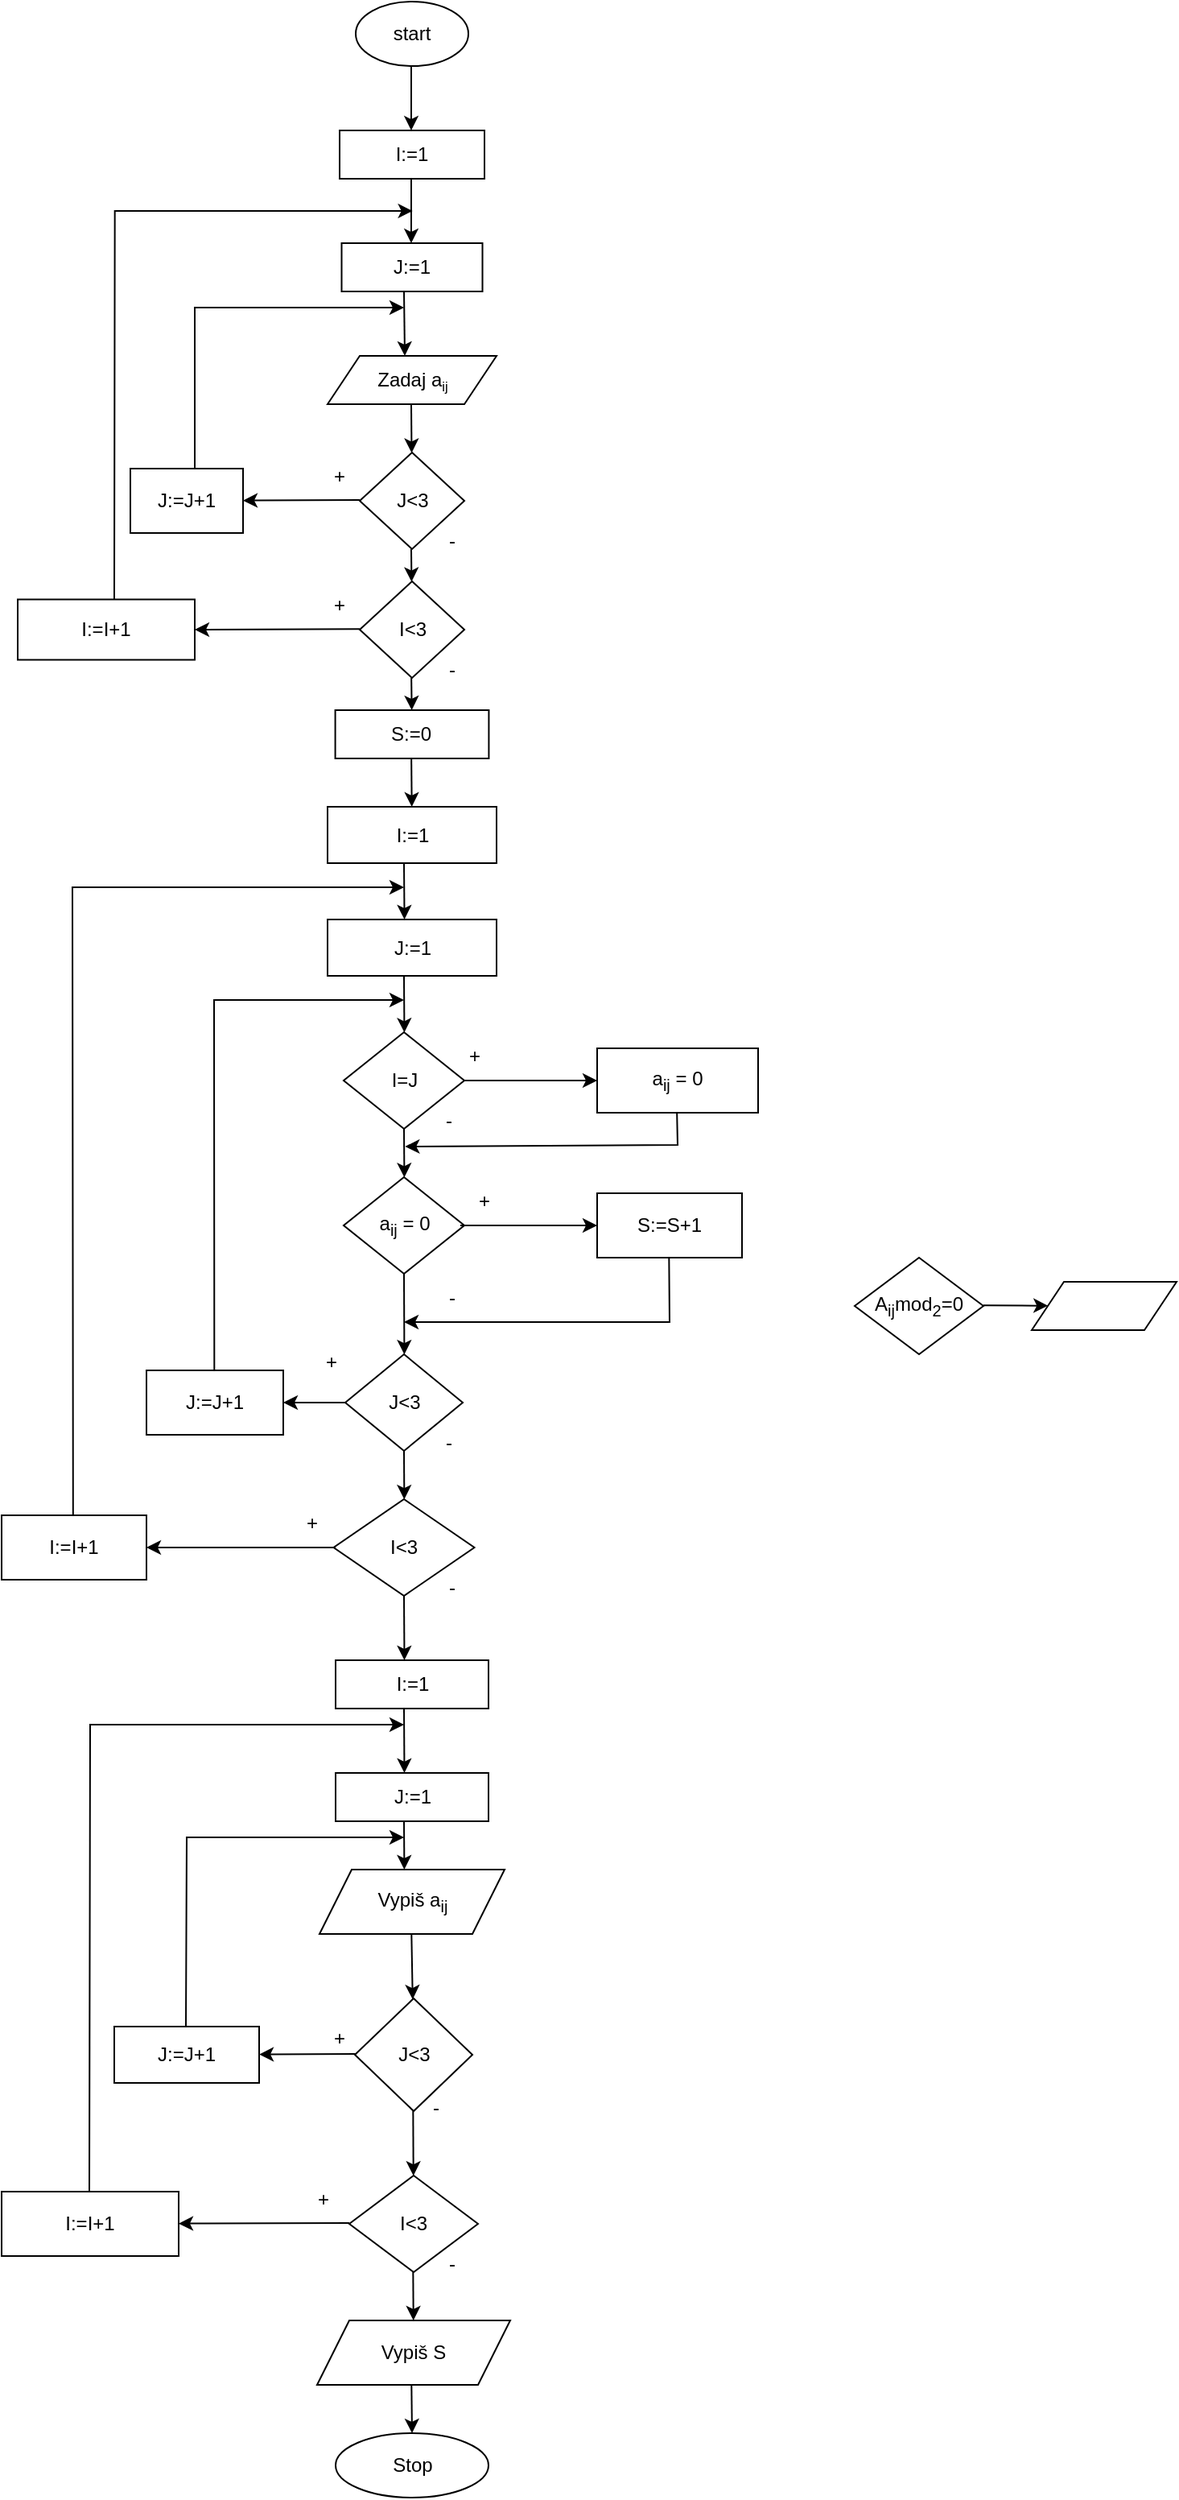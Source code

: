 <mxfile version="22.1.2" type="device" pages="3">
  <diagram name="Сторінка-1" id="NGY80n1NzXH1ALA61tkK">
    <mxGraphModel dx="1036" dy="614" grid="1" gridSize="10" guides="1" tooltips="1" connect="1" arrows="1" fold="1" page="1" pageScale="1" pageWidth="827" pageHeight="1169" math="0" shadow="0">
      <root>
        <mxCell id="0" />
        <mxCell id="1" parent="0" />
        <mxCell id="mVzO54f1UegZ1Pc-6k8d-2" value="start" style="ellipse;whiteSpace=wrap;html=1;" parent="1" vertex="1">
          <mxGeometry x="340" y="30" width="70" height="40" as="geometry" />
        </mxCell>
        <mxCell id="mVzO54f1UegZ1Pc-6k8d-4" value="" style="endArrow=classic;html=1;rounded=0;" parent="1" edge="1">
          <mxGeometry width="50" height="50" relative="1" as="geometry">
            <mxPoint x="374.5" y="70" as="sourcePoint" />
            <mxPoint x="374.5" y="110" as="targetPoint" />
          </mxGeometry>
        </mxCell>
        <mxCell id="mVzO54f1UegZ1Pc-6k8d-5" value="I:=1" style="rounded=0;whiteSpace=wrap;html=1;" parent="1" vertex="1">
          <mxGeometry x="330" y="110" width="90" height="30" as="geometry" />
        </mxCell>
        <mxCell id="mVzO54f1UegZ1Pc-6k8d-6" value="" style="endArrow=classic;html=1;rounded=0;" parent="1" edge="1">
          <mxGeometry width="50" height="50" relative="1" as="geometry">
            <mxPoint x="374.5" y="140" as="sourcePoint" />
            <mxPoint x="374.5" y="180" as="targetPoint" />
          </mxGeometry>
        </mxCell>
        <mxCell id="mVzO54f1UegZ1Pc-6k8d-7" value="J:=1" style="rounded=0;whiteSpace=wrap;html=1;" parent="1" vertex="1">
          <mxGeometry x="331.25" y="180" width="87.5" height="30" as="geometry" />
        </mxCell>
        <mxCell id="mVzO54f1UegZ1Pc-6k8d-8" value="" style="endArrow=classic;html=1;rounded=0;" parent="1" edge="1">
          <mxGeometry width="50" height="50" relative="1" as="geometry">
            <mxPoint x="370" y="210" as="sourcePoint" />
            <mxPoint x="370.5" y="250" as="targetPoint" />
          </mxGeometry>
        </mxCell>
        <mxCell id="mVzO54f1UegZ1Pc-6k8d-9" value="Zadaj a&lt;font size=&quot;1&quot;&gt;&lt;sub&gt;ij&lt;/sub&gt;&lt;/font&gt;" style="shape=parallelogram;perimeter=parallelogramPerimeter;whiteSpace=wrap;html=1;fixedSize=1;" parent="1" vertex="1">
          <mxGeometry x="322.5" y="250" width="105" height="30" as="geometry" />
        </mxCell>
        <mxCell id="mVzO54f1UegZ1Pc-6k8d-10" value="" style="endArrow=classic;html=1;rounded=0;" parent="1" target="mVzO54f1UegZ1Pc-6k8d-11" edge="1">
          <mxGeometry width="50" height="50" relative="1" as="geometry">
            <mxPoint x="374.5" y="280" as="sourcePoint" />
            <mxPoint x="375" y="310" as="targetPoint" />
          </mxGeometry>
        </mxCell>
        <mxCell id="mVzO54f1UegZ1Pc-6k8d-11" value="J&amp;lt;3" style="rhombus;whiteSpace=wrap;html=1;" parent="1" vertex="1">
          <mxGeometry x="342.5" y="310" width="65" height="60" as="geometry" />
        </mxCell>
        <mxCell id="mVzO54f1UegZ1Pc-6k8d-12" value="" style="endArrow=classic;html=1;rounded=0;" parent="1" target="mVzO54f1UegZ1Pc-6k8d-13" edge="1">
          <mxGeometry width="50" height="50" relative="1" as="geometry">
            <mxPoint x="374.5" y="370" as="sourcePoint" />
            <mxPoint x="374.5" y="410" as="targetPoint" />
          </mxGeometry>
        </mxCell>
        <mxCell id="mVzO54f1UegZ1Pc-6k8d-13" value="I&amp;lt;3" style="rhombus;whiteSpace=wrap;html=1;" parent="1" vertex="1">
          <mxGeometry x="342.5" y="390" width="65" height="60" as="geometry" />
        </mxCell>
        <mxCell id="mVzO54f1UegZ1Pc-6k8d-14" value="" style="endArrow=classic;html=1;rounded=0;" parent="1" target="mVzO54f1UegZ1Pc-6k8d-15" edge="1">
          <mxGeometry width="50" height="50" relative="1" as="geometry">
            <mxPoint x="342.5" y="339.5" as="sourcePoint" />
            <mxPoint x="262.5" y="339.5" as="targetPoint" />
          </mxGeometry>
        </mxCell>
        <mxCell id="mVzO54f1UegZ1Pc-6k8d-15" value="J:=J+1" style="rounded=0;whiteSpace=wrap;html=1;" parent="1" vertex="1">
          <mxGeometry x="200" y="320" width="70" height="40" as="geometry" />
        </mxCell>
        <mxCell id="mVzO54f1UegZ1Pc-6k8d-16" value="" style="endArrow=classic;html=1;rounded=0;" parent="1" edge="1">
          <mxGeometry width="50" height="50" relative="1" as="geometry">
            <mxPoint x="240" y="320" as="sourcePoint" />
            <mxPoint x="370" y="220" as="targetPoint" />
            <Array as="points">
              <mxPoint x="240" y="220" />
            </Array>
          </mxGeometry>
        </mxCell>
        <mxCell id="mVzO54f1UegZ1Pc-6k8d-17" value="" style="endArrow=classic;html=1;rounded=0;entryX=1;entryY=0.5;entryDx=0;entryDy=0;" parent="1" target="mVzO54f1UegZ1Pc-6k8d-18" edge="1">
          <mxGeometry width="50" height="50" relative="1" as="geometry">
            <mxPoint x="342.5" y="419.58" as="sourcePoint" />
            <mxPoint x="242.5" y="419.58" as="targetPoint" />
          </mxGeometry>
        </mxCell>
        <mxCell id="mVzO54f1UegZ1Pc-6k8d-18" value="I:=I+1" style="rounded=0;whiteSpace=wrap;html=1;" parent="1" vertex="1">
          <mxGeometry x="130" y="401.25" width="110" height="37.5" as="geometry" />
        </mxCell>
        <mxCell id="mVzO54f1UegZ1Pc-6k8d-20" value="" style="endArrow=classic;html=1;rounded=0;" parent="1" edge="1">
          <mxGeometry width="50" height="50" relative="1" as="geometry">
            <mxPoint x="190" y="401.25" as="sourcePoint" />
            <mxPoint x="375.34" y="160" as="targetPoint" />
            <Array as="points">
              <mxPoint x="190.34" y="160" />
            </Array>
          </mxGeometry>
        </mxCell>
        <mxCell id="mVzO54f1UegZ1Pc-6k8d-21" value="" style="endArrow=classic;html=1;rounded=0;" parent="1" target="mVzO54f1UegZ1Pc-6k8d-22" edge="1">
          <mxGeometry width="50" height="50" relative="1" as="geometry">
            <mxPoint x="374.58" y="450" as="sourcePoint" />
            <mxPoint x="374.58" y="490" as="targetPoint" />
          </mxGeometry>
        </mxCell>
        <mxCell id="mVzO54f1UegZ1Pc-6k8d-22" value="S:=0" style="rounded=0;whiteSpace=wrap;html=1;" parent="1" vertex="1">
          <mxGeometry x="327.29" y="470" width="95.42" height="30" as="geometry" />
        </mxCell>
        <mxCell id="mVzO54f1UegZ1Pc-6k8d-23" value="" style="endArrow=classic;html=1;rounded=0;" parent="1" target="mVzO54f1UegZ1Pc-6k8d-24" edge="1">
          <mxGeometry width="50" height="50" relative="1" as="geometry">
            <mxPoint x="374.58" y="500" as="sourcePoint" />
            <mxPoint x="374.58" y="540" as="targetPoint" />
          </mxGeometry>
        </mxCell>
        <mxCell id="mVzO54f1UegZ1Pc-6k8d-24" value="I:=1" style="rounded=0;whiteSpace=wrap;html=1;" parent="1" vertex="1">
          <mxGeometry x="322.5" y="530" width="105" height="35" as="geometry" />
        </mxCell>
        <mxCell id="mVzO54f1UegZ1Pc-6k8d-27" value="" style="endArrow=classic;html=1;rounded=0;" parent="1" edge="1">
          <mxGeometry width="50" height="50" relative="1" as="geometry">
            <mxPoint x="370" y="565" as="sourcePoint" />
            <mxPoint x="370.28" y="600" as="targetPoint" />
          </mxGeometry>
        </mxCell>
        <mxCell id="mVzO54f1UegZ1Pc-6k8d-28" value="J:=1" style="rounded=0;whiteSpace=wrap;html=1;" parent="1" vertex="1">
          <mxGeometry x="322.5" y="600" width="105" height="35" as="geometry" />
        </mxCell>
        <mxCell id="mVzO54f1UegZ1Pc-6k8d-29" value="+" style="text;html=1;strokeColor=none;fillColor=none;align=center;verticalAlign=middle;whiteSpace=wrap;rounded=0;" parent="1" vertex="1">
          <mxGeometry x="300" y="310" width="60" height="30" as="geometry" />
        </mxCell>
        <mxCell id="mVzO54f1UegZ1Pc-6k8d-30" value="+" style="text;html=1;strokeColor=none;fillColor=none;align=center;verticalAlign=middle;whiteSpace=wrap;rounded=0;" parent="1" vertex="1">
          <mxGeometry x="300" y="390" width="60" height="30" as="geometry" />
        </mxCell>
        <mxCell id="mVzO54f1UegZ1Pc-6k8d-31" value="-" style="text;html=1;strokeColor=none;fillColor=none;align=center;verticalAlign=middle;whiteSpace=wrap;rounded=0;" parent="1" vertex="1">
          <mxGeometry x="370" y="350" width="60" height="30" as="geometry" />
        </mxCell>
        <mxCell id="mVzO54f1UegZ1Pc-6k8d-32" value="-" style="text;html=1;strokeColor=none;fillColor=none;align=center;verticalAlign=middle;whiteSpace=wrap;rounded=0;" parent="1" vertex="1">
          <mxGeometry x="370" y="430" width="60" height="30" as="geometry" />
        </mxCell>
        <mxCell id="mVzO54f1UegZ1Pc-6k8d-33" value="" style="endArrow=classic;html=1;rounded=0;" parent="1" edge="1">
          <mxGeometry width="50" height="50" relative="1" as="geometry">
            <mxPoint x="370" y="635" as="sourcePoint" />
            <mxPoint x="370.227" y="670.154" as="targetPoint" />
          </mxGeometry>
        </mxCell>
        <mxCell id="mVzO54f1UegZ1Pc-6k8d-34" value="I=J" style="rhombus;whiteSpace=wrap;html=1;" parent="1" vertex="1">
          <mxGeometry x="332.5" y="670" width="75" height="60" as="geometry" />
        </mxCell>
        <mxCell id="mVzO54f1UegZ1Pc-6k8d-35" value="" style="endArrow=classic;html=1;rounded=0;entryX=0;entryY=0.5;entryDx=0;entryDy=0;exitX=0.386;exitY=1;exitDx=0;exitDy=0;exitPerimeter=0;" parent="1" source="mVzO54f1UegZ1Pc-6k8d-73" target="mVzO54f1UegZ1Pc-6k8d-36" edge="1">
          <mxGeometry width="50" height="50" relative="1" as="geometry">
            <mxPoint x="412.5" y="699.58" as="sourcePoint" />
            <mxPoint x="482.5" y="699.58" as="targetPoint" />
          </mxGeometry>
        </mxCell>
        <mxCell id="mVzO54f1UegZ1Pc-6k8d-36" value="a&lt;sub&gt;ij&lt;/sub&gt; = 0" style="rounded=0;whiteSpace=wrap;html=1;" parent="1" vertex="1">
          <mxGeometry x="490" y="680" width="100" height="40" as="geometry" />
        </mxCell>
        <mxCell id="mVzO54f1UegZ1Pc-6k8d-37" value="" style="endArrow=classic;html=1;rounded=0;" parent="1" edge="1">
          <mxGeometry width="50" height="50" relative="1" as="geometry">
            <mxPoint x="370" y="730" as="sourcePoint" />
            <mxPoint x="370.211" y="760.167" as="targetPoint" />
          </mxGeometry>
        </mxCell>
        <mxCell id="mVzO54f1UegZ1Pc-6k8d-38" value="a&lt;sub&gt;ij&lt;/sub&gt; = 0" style="rhombus;whiteSpace=wrap;html=1;" parent="1" vertex="1">
          <mxGeometry x="332.5" y="760" width="75" height="60" as="geometry" />
        </mxCell>
        <mxCell id="mVzO54f1UegZ1Pc-6k8d-39" value="" style="endArrow=classic;html=1;rounded=0;exitX=0.25;exitY=1;exitDx=0;exitDy=0;" parent="1" source="mVzO54f1UegZ1Pc-6k8d-74" edge="1">
          <mxGeometry width="50" height="50" relative="1" as="geometry">
            <mxPoint x="412.5" y="789.58" as="sourcePoint" />
            <mxPoint x="490" y="790" as="targetPoint" />
          </mxGeometry>
        </mxCell>
        <mxCell id="mVzO54f1UegZ1Pc-6k8d-40" value="S:=S+1" style="rounded=0;whiteSpace=wrap;html=1;" parent="1" vertex="1">
          <mxGeometry x="490" y="770" width="90" height="40" as="geometry" />
        </mxCell>
        <mxCell id="mVzO54f1UegZ1Pc-6k8d-41" value="" style="endArrow=classic;html=1;rounded=0;entryX=0.053;entryY=1.033;entryDx=0;entryDy=0;entryPerimeter=0;" parent="1" target="mVzO54f1UegZ1Pc-6k8d-75" edge="1">
          <mxGeometry width="50" height="50" relative="1" as="geometry">
            <mxPoint x="539.58" y="720" as="sourcePoint" />
            <mxPoint x="380" y="740" as="targetPoint" />
            <Array as="points">
              <mxPoint x="540" y="740" />
            </Array>
          </mxGeometry>
        </mxCell>
        <mxCell id="mVzO54f1UegZ1Pc-6k8d-42" value="" style="endArrow=classic;html=1;rounded=0;" parent="1" edge="1">
          <mxGeometry width="50" height="50" relative="1" as="geometry">
            <mxPoint x="370" y="820" as="sourcePoint" />
            <mxPoint x="370.213" y="870.1" as="targetPoint" />
          </mxGeometry>
        </mxCell>
        <mxCell id="mVzO54f1UegZ1Pc-6k8d-43" value="J&amp;lt;3" style="rhombus;whiteSpace=wrap;html=1;" parent="1" vertex="1">
          <mxGeometry x="333.5" y="870" width="73" height="60" as="geometry" />
        </mxCell>
        <mxCell id="mVzO54f1UegZ1Pc-6k8d-44" value="" style="endArrow=classic;html=1;rounded=0;entryX=0;entryY=1;entryDx=0;entryDy=0;" parent="1" target="mVzO54f1UegZ1Pc-6k8d-76" edge="1">
          <mxGeometry width="50" height="50" relative="1" as="geometry">
            <mxPoint x="534.66" y="810" as="sourcePoint" />
            <mxPoint x="380" y="850" as="targetPoint" />
            <Array as="points">
              <mxPoint x="535" y="850" />
            </Array>
          </mxGeometry>
        </mxCell>
        <mxCell id="mVzO54f1UegZ1Pc-6k8d-45" value="" style="endArrow=classic;html=1;rounded=0;" parent="1" edge="1">
          <mxGeometry width="50" height="50" relative="1" as="geometry">
            <mxPoint x="370.0" y="930" as="sourcePoint" />
            <mxPoint x="370.171" y="960.12" as="targetPoint" />
          </mxGeometry>
        </mxCell>
        <mxCell id="mVzO54f1UegZ1Pc-6k8d-46" value="I&amp;lt;3" style="rhombus;whiteSpace=wrap;html=1;" parent="1" vertex="1">
          <mxGeometry x="326.25" y="960" width="87.5" height="60" as="geometry" />
        </mxCell>
        <mxCell id="mVzO54f1UegZ1Pc-6k8d-47" value="" style="endArrow=classic;html=1;rounded=0;" parent="1" edge="1">
          <mxGeometry width="50" height="50" relative="1" as="geometry">
            <mxPoint x="370.0" y="1020" as="sourcePoint" />
            <mxPoint x="370.247" y="1060" as="targetPoint" />
          </mxGeometry>
        </mxCell>
        <mxCell id="mVzO54f1UegZ1Pc-6k8d-48" value="I:=1" style="rounded=0;whiteSpace=wrap;html=1;" parent="1" vertex="1">
          <mxGeometry x="327.5" y="1060" width="95" height="30" as="geometry" />
        </mxCell>
        <mxCell id="mVzO54f1UegZ1Pc-6k8d-49" value="" style="endArrow=classic;html=1;rounded=0;" parent="1" edge="1">
          <mxGeometry width="50" height="50" relative="1" as="geometry">
            <mxPoint x="370.0" y="1090" as="sourcePoint" />
            <mxPoint x="370.247" y="1130" as="targetPoint" />
          </mxGeometry>
        </mxCell>
        <mxCell id="mVzO54f1UegZ1Pc-6k8d-50" value="J:=1" style="rounded=0;whiteSpace=wrap;html=1;" parent="1" vertex="1">
          <mxGeometry x="327.5" y="1130" width="95" height="30" as="geometry" />
        </mxCell>
        <mxCell id="mVzO54f1UegZ1Pc-6k8d-51" value="" style="endArrow=classic;html=1;rounded=0;" parent="1" edge="1">
          <mxGeometry width="50" height="50" relative="1" as="geometry">
            <mxPoint x="370.0" y="1160" as="sourcePoint" />
            <mxPoint x="370.204" y="1190" as="targetPoint" />
          </mxGeometry>
        </mxCell>
        <mxCell id="mVzO54f1UegZ1Pc-6k8d-52" value="Vypiš&lt;em&gt; &lt;/em&gt;a&lt;sub&gt;ij&lt;/sub&gt;" style="shape=parallelogram;perimeter=parallelogramPerimeter;whiteSpace=wrap;html=1;fixedSize=1;" parent="1" vertex="1">
          <mxGeometry x="317.5" y="1190" width="115" height="40" as="geometry" />
        </mxCell>
        <mxCell id="mVzO54f1UegZ1Pc-6k8d-53" value="" style="endArrow=classic;html=1;rounded=0;" parent="1" target="mVzO54f1UegZ1Pc-6k8d-54" edge="1">
          <mxGeometry width="50" height="50" relative="1" as="geometry">
            <mxPoint x="374.66" y="1230" as="sourcePoint" />
            <mxPoint x="374.66" y="1280" as="targetPoint" />
          </mxGeometry>
        </mxCell>
        <mxCell id="mVzO54f1UegZ1Pc-6k8d-54" value="J&amp;lt;3" style="rhombus;whiteSpace=wrap;html=1;" parent="1" vertex="1">
          <mxGeometry x="339.5" y="1270" width="73" height="70" as="geometry" />
        </mxCell>
        <mxCell id="mVzO54f1UegZ1Pc-6k8d-55" value="" style="endArrow=classic;html=1;rounded=0;" parent="1" target="mVzO54f1UegZ1Pc-6k8d-56" edge="1">
          <mxGeometry width="50" height="50" relative="1" as="geometry">
            <mxPoint x="375.66" y="1340" as="sourcePoint" />
            <mxPoint x="375.66" y="1390" as="targetPoint" />
          </mxGeometry>
        </mxCell>
        <mxCell id="mVzO54f1UegZ1Pc-6k8d-56" value="I&amp;lt;3" style="rhombus;whiteSpace=wrap;html=1;" parent="1" vertex="1">
          <mxGeometry x="336" y="1380" width="80" height="60" as="geometry" />
        </mxCell>
        <mxCell id="mVzO54f1UegZ1Pc-6k8d-57" value="" style="endArrow=classic;html=1;rounded=0;" parent="1" target="mVzO54f1UegZ1Pc-6k8d-58" edge="1">
          <mxGeometry width="50" height="50" relative="1" as="geometry">
            <mxPoint x="375.66" y="1440" as="sourcePoint" />
            <mxPoint x="375.66" y="1490" as="targetPoint" />
          </mxGeometry>
        </mxCell>
        <mxCell id="mVzO54f1UegZ1Pc-6k8d-58" value="Vypiš&lt;em&gt; &lt;/em&gt;S" style="shape=parallelogram;perimeter=parallelogramPerimeter;whiteSpace=wrap;html=1;fixedSize=1;" parent="1" vertex="1">
          <mxGeometry x="316" y="1470" width="120" height="40" as="geometry" />
        </mxCell>
        <mxCell id="mVzO54f1UegZ1Pc-6k8d-59" value="" style="endArrow=classic;html=1;rounded=0;" parent="1" target="mVzO54f1UegZ1Pc-6k8d-60" edge="1">
          <mxGeometry width="50" height="50" relative="1" as="geometry">
            <mxPoint x="374.66" y="1510" as="sourcePoint" />
            <mxPoint x="374.66" y="1560" as="targetPoint" />
          </mxGeometry>
        </mxCell>
        <mxCell id="mVzO54f1UegZ1Pc-6k8d-60" value="Stop" style="ellipse;whiteSpace=wrap;html=1;" parent="1" vertex="1">
          <mxGeometry x="327.5" y="1540" width="95" height="40" as="geometry" />
        </mxCell>
        <mxCell id="mVzO54f1UegZ1Pc-6k8d-61" value="" style="endArrow=classic;html=1;rounded=0;exitX=0;exitY=0.5;exitDx=0;exitDy=0;" parent="1" source="mVzO54f1UegZ1Pc-6k8d-43" target="mVzO54f1UegZ1Pc-6k8d-62" edge="1">
          <mxGeometry width="50" height="50" relative="1" as="geometry">
            <mxPoint x="337" y="899.66" as="sourcePoint" />
            <mxPoint x="277" y="899.66" as="targetPoint" />
          </mxGeometry>
        </mxCell>
        <mxCell id="mVzO54f1UegZ1Pc-6k8d-62" value="J:=J+1" style="rounded=0;whiteSpace=wrap;html=1;" parent="1" vertex="1">
          <mxGeometry x="210" y="880" width="85" height="40" as="geometry" />
        </mxCell>
        <mxCell id="mVzO54f1UegZ1Pc-6k8d-63" value="" style="endArrow=classic;html=1;rounded=0;" parent="1" edge="1">
          <mxGeometry width="50" height="50" relative="1" as="geometry">
            <mxPoint x="252.16" y="880" as="sourcePoint" />
            <mxPoint x="370" y="650" as="targetPoint" />
            <Array as="points">
              <mxPoint x="252" y="650" />
            </Array>
          </mxGeometry>
        </mxCell>
        <mxCell id="mVzO54f1UegZ1Pc-6k8d-64" value="" style="endArrow=classic;html=1;rounded=0;exitX=0.75;exitY=1;exitDx=0;exitDy=0;" parent="1" source="mVzO54f1UegZ1Pc-6k8d-78" target="mVzO54f1UegZ1Pc-6k8d-65" edge="1">
          <mxGeometry width="50" height="50" relative="1" as="geometry">
            <mxPoint x="332.5" y="989.66" as="sourcePoint" />
            <mxPoint x="200" y="990" as="targetPoint" />
          </mxGeometry>
        </mxCell>
        <mxCell id="mVzO54f1UegZ1Pc-6k8d-65" value="I:=I+1" style="rounded=0;whiteSpace=wrap;html=1;" parent="1" vertex="1">
          <mxGeometry x="120" y="970" width="90" height="40" as="geometry" />
        </mxCell>
        <mxCell id="mVzO54f1UegZ1Pc-6k8d-66" value="" style="endArrow=classic;html=1;rounded=0;" parent="1" edge="1">
          <mxGeometry width="50" height="50" relative="1" as="geometry">
            <mxPoint x="164.41" y="970" as="sourcePoint" />
            <mxPoint x="370" y="580" as="targetPoint" />
            <Array as="points">
              <mxPoint x="164" y="580" />
            </Array>
          </mxGeometry>
        </mxCell>
        <mxCell id="mVzO54f1UegZ1Pc-6k8d-67" value="" style="endArrow=classic;html=1;rounded=0;" parent="1" target="mVzO54f1UegZ1Pc-6k8d-68" edge="1">
          <mxGeometry width="50" height="50" relative="1" as="geometry">
            <mxPoint x="340" y="1304.5" as="sourcePoint" />
            <mxPoint x="270" y="1304.5" as="targetPoint" />
          </mxGeometry>
        </mxCell>
        <mxCell id="mVzO54f1UegZ1Pc-6k8d-68" value="J:=J+1" style="rounded=0;whiteSpace=wrap;html=1;" parent="1" vertex="1">
          <mxGeometry x="190" y="1287.5" width="90" height="35" as="geometry" />
        </mxCell>
        <mxCell id="mVzO54f1UegZ1Pc-6k8d-69" value="" style="endArrow=classic;html=1;rounded=0;" parent="1" edge="1">
          <mxGeometry width="50" height="50" relative="1" as="geometry">
            <mxPoint x="234.5" y="1287.5" as="sourcePoint" />
            <mxPoint x="370" y="1170" as="targetPoint" />
            <Array as="points">
              <mxPoint x="235" y="1170" />
            </Array>
          </mxGeometry>
        </mxCell>
        <mxCell id="mVzO54f1UegZ1Pc-6k8d-70" value="" style="endArrow=classic;html=1;rounded=0;" parent="1" target="mVzO54f1UegZ1Pc-6k8d-71" edge="1">
          <mxGeometry width="50" height="50" relative="1" as="geometry">
            <mxPoint x="336" y="1409.5" as="sourcePoint" />
            <mxPoint x="246" y="1409.5" as="targetPoint" />
          </mxGeometry>
        </mxCell>
        <mxCell id="mVzO54f1UegZ1Pc-6k8d-71" value="I:=I+1" style="rounded=0;whiteSpace=wrap;html=1;" parent="1" vertex="1">
          <mxGeometry x="120" y="1390" width="110" height="40" as="geometry" />
        </mxCell>
        <mxCell id="mVzO54f1UegZ1Pc-6k8d-72" value="" style="endArrow=classic;html=1;rounded=0;" parent="1" edge="1">
          <mxGeometry width="50" height="50" relative="1" as="geometry">
            <mxPoint x="174.5" y="1390" as="sourcePoint" />
            <mxPoint x="370" y="1100" as="targetPoint" />
            <Array as="points">
              <mxPoint x="175" y="1100" />
            </Array>
          </mxGeometry>
        </mxCell>
        <mxCell id="mVzO54f1UegZ1Pc-6k8d-73" value="+" style="text;html=1;strokeColor=none;fillColor=none;align=center;verticalAlign=middle;whiteSpace=wrap;rounded=0;" parent="1" vertex="1">
          <mxGeometry x="384" y="670" width="60" height="30" as="geometry" />
        </mxCell>
        <mxCell id="mVzO54f1UegZ1Pc-6k8d-74" value="+" style="text;html=1;strokeColor=none;fillColor=none;align=center;verticalAlign=middle;whiteSpace=wrap;rounded=0;" parent="1" vertex="1">
          <mxGeometry x="390" y="760" width="60" height="30" as="geometry" />
        </mxCell>
        <mxCell id="mVzO54f1UegZ1Pc-6k8d-75" value="-" style="text;html=1;strokeColor=none;fillColor=none;align=center;verticalAlign=middle;whiteSpace=wrap;rounded=0;" parent="1" vertex="1">
          <mxGeometry x="367.5" y="710" width="60" height="30" as="geometry" />
        </mxCell>
        <mxCell id="mVzO54f1UegZ1Pc-6k8d-76" value="-" style="text;html=1;strokeColor=none;fillColor=none;align=center;verticalAlign=middle;whiteSpace=wrap;rounded=0;" parent="1" vertex="1">
          <mxGeometry x="370" y="820" width="60" height="30" as="geometry" />
        </mxCell>
        <mxCell id="mVzO54f1UegZ1Pc-6k8d-77" value="+" style="text;html=1;strokeColor=none;fillColor=none;align=center;verticalAlign=middle;whiteSpace=wrap;rounded=0;" parent="1" vertex="1">
          <mxGeometry x="295" y="860" width="60" height="30" as="geometry" />
        </mxCell>
        <mxCell id="mVzO54f1UegZ1Pc-6k8d-78" value="+" style="text;html=1;strokeColor=none;fillColor=none;align=center;verticalAlign=middle;whiteSpace=wrap;rounded=0;" parent="1" vertex="1">
          <mxGeometry x="282.5" y="960" width="60" height="30" as="geometry" />
        </mxCell>
        <mxCell id="mVzO54f1UegZ1Pc-6k8d-79" value="-" style="text;html=1;strokeColor=none;fillColor=none;align=center;verticalAlign=middle;whiteSpace=wrap;rounded=0;" parent="1" vertex="1">
          <mxGeometry x="367.5" y="910" width="60" height="30" as="geometry" />
        </mxCell>
        <mxCell id="mVzO54f1UegZ1Pc-6k8d-80" value="-" style="text;html=1;strokeColor=none;fillColor=none;align=center;verticalAlign=middle;whiteSpace=wrap;rounded=0;" parent="1" vertex="1">
          <mxGeometry x="370" y="1000" width="60" height="30" as="geometry" />
        </mxCell>
        <mxCell id="mVzO54f1UegZ1Pc-6k8d-81" value="+" style="text;html=1;strokeColor=none;fillColor=none;align=center;verticalAlign=middle;whiteSpace=wrap;rounded=0;" parent="1" vertex="1">
          <mxGeometry x="300" y="1280" width="60" height="30" as="geometry" />
        </mxCell>
        <mxCell id="mVzO54f1UegZ1Pc-6k8d-82" value="+" style="text;html=1;strokeColor=none;fillColor=none;align=center;verticalAlign=middle;whiteSpace=wrap;rounded=0;" parent="1" vertex="1">
          <mxGeometry x="290" y="1380" width="60" height="30" as="geometry" />
        </mxCell>
        <mxCell id="mVzO54f1UegZ1Pc-6k8d-83" value="-" style="text;html=1;strokeColor=none;fillColor=none;align=center;verticalAlign=middle;whiteSpace=wrap;rounded=0;" parent="1" vertex="1">
          <mxGeometry x="360" y="1322.5" width="60" height="30" as="geometry" />
        </mxCell>
        <mxCell id="mVzO54f1UegZ1Pc-6k8d-84" value="-" style="text;html=1;strokeColor=none;fillColor=none;align=center;verticalAlign=middle;whiteSpace=wrap;rounded=0;" parent="1" vertex="1">
          <mxGeometry x="370" y="1420" width="60" height="30" as="geometry" />
        </mxCell>
        <mxCell id="mVzO54f1UegZ1Pc-6k8d-86" value="A&lt;sub&gt;ij&lt;/sub&gt;mod&lt;sub&gt;2&lt;/sub&gt;=0" style="rhombus;whiteSpace=wrap;html=1;" parent="1" vertex="1">
          <mxGeometry x="650" y="810" width="80" height="60" as="geometry" />
        </mxCell>
        <mxCell id="mVzO54f1UegZ1Pc-6k8d-87" value="" style="endArrow=classic;html=1;rounded=0;" parent="1" target="mVzO54f1UegZ1Pc-6k8d-88" edge="1">
          <mxGeometry width="50" height="50" relative="1" as="geometry">
            <mxPoint x="730" y="839.66" as="sourcePoint" />
            <mxPoint x="810" y="839.66" as="targetPoint" />
          </mxGeometry>
        </mxCell>
        <mxCell id="mVzO54f1UegZ1Pc-6k8d-88" value="" style="shape=parallelogram;perimeter=parallelogramPerimeter;whiteSpace=wrap;html=1;fixedSize=1;" parent="1" vertex="1">
          <mxGeometry x="760" y="825" width="90" height="30" as="geometry" />
        </mxCell>
      </root>
    </mxGraphModel>
  </diagram>
  <diagram id="0jr5PXc5bYmKGMp9feZj" name="Сторінка-2">
    <mxGraphModel dx="1400" dy="1865" grid="1" gridSize="10" guides="1" tooltips="1" connect="1" arrows="1" fold="1" page="1" pageScale="1" pageWidth="827" pageHeight="1169" math="0" shadow="0">
      <root>
        <mxCell id="0" />
        <mxCell id="1" parent="0" />
        <mxCell id="kiVEKP2i51o4kTJgT-uE-2" value="Start" style="ellipse;whiteSpace=wrap;html=1;" vertex="1" parent="1">
          <mxGeometry x="370" y="-1150" width="110" height="50" as="geometry" />
        </mxCell>
        <mxCell id="kiVEKP2i51o4kTJgT-uE-3" value="" style="endArrow=classic;html=1;rounded=0;" edge="1" parent="1" target="kiVEKP2i51o4kTJgT-uE-4">
          <mxGeometry width="50" height="50" relative="1" as="geometry">
            <mxPoint x="424.5" y="-1100" as="sourcePoint" />
            <mxPoint x="424.5" y="-1050" as="targetPoint" />
          </mxGeometry>
        </mxCell>
        <mxCell id="kiVEKP2i51o4kTJgT-uE-4" value="I=1" style="rounded=0;whiteSpace=wrap;html=1;" vertex="1" parent="1">
          <mxGeometry x="367.5" y="-1060" width="115" height="40" as="geometry" />
        </mxCell>
        <mxCell id="kiVEKP2i51o4kTJgT-uE-5" value="" style="endArrow=classic;html=1;rounded=0;" edge="1" parent="1">
          <mxGeometry width="50" height="50" relative="1" as="geometry">
            <mxPoint x="420" y="-1020" as="sourcePoint" />
            <mxPoint x="420.179" y="-970" as="targetPoint" />
          </mxGeometry>
        </mxCell>
        <mxCell id="kiVEKP2i51o4kTJgT-uE-6" value="J=1" style="rounded=0;whiteSpace=wrap;html=1;" vertex="1" parent="1">
          <mxGeometry x="367" y="-970" width="115.5" height="40" as="geometry" />
        </mxCell>
        <mxCell id="kiVEKP2i51o4kTJgT-uE-7" value="" style="endArrow=classic;html=1;rounded=0;" edge="1" parent="1">
          <mxGeometry width="50" height="50" relative="1" as="geometry">
            <mxPoint x="420" y="-930" as="sourcePoint" />
            <mxPoint x="420.45" y="-900" as="targetPoint" />
          </mxGeometry>
        </mxCell>
        <mxCell id="kiVEKP2i51o4kTJgT-uE-8" value="Zadaj a&lt;sub&gt;ij&lt;/sub&gt;" style="shape=parallelogram;perimeter=parallelogramPerimeter;whiteSpace=wrap;html=1;fixedSize=1;" vertex="1" parent="1">
          <mxGeometry x="367.5" y="-900" width="115.5" height="40" as="geometry" />
        </mxCell>
        <mxCell id="kiVEKP2i51o4kTJgT-uE-9" value="" style="endArrow=classic;html=1;rounded=0;" edge="1" parent="1" target="kiVEKP2i51o4kTJgT-uE-10">
          <mxGeometry width="50" height="50" relative="1" as="geometry">
            <mxPoint x="424.25" y="-860" as="sourcePoint" />
            <mxPoint x="424.25" y="-800" as="targetPoint" />
          </mxGeometry>
        </mxCell>
        <mxCell id="kiVEKP2i51o4kTJgT-uE-10" value="J&amp;lt;3" style="rhombus;whiteSpace=wrap;html=1;" vertex="1" parent="1">
          <mxGeometry x="384.75" y="-820" width="80" height="60" as="geometry" />
        </mxCell>
        <mxCell id="kiVEKP2i51o4kTJgT-uE-11" value="" style="endArrow=classic;html=1;rounded=0;" edge="1" parent="1" target="kiVEKP2i51o4kTJgT-uE-12">
          <mxGeometry width="50" height="50" relative="1" as="geometry">
            <mxPoint x="424.75" y="-760" as="sourcePoint" />
            <mxPoint x="424.75" y="-700" as="targetPoint" />
          </mxGeometry>
        </mxCell>
        <mxCell id="kiVEKP2i51o4kTJgT-uE-12" value="I&amp;lt;3" style="rhombus;whiteSpace=wrap;html=1;" vertex="1" parent="1">
          <mxGeometry x="384.75" y="-730" width="80" height="60" as="geometry" />
        </mxCell>
        <mxCell id="kiVEKP2i51o4kTJgT-uE-13" value="" style="endArrow=classic;html=1;rounded=0;" edge="1" parent="1" target="kiVEKP2i51o4kTJgT-uE-14">
          <mxGeometry width="50" height="50" relative="1" as="geometry">
            <mxPoint x="424.75" y="-670" as="sourcePoint" />
            <mxPoint x="424.75" y="-620" as="targetPoint" />
          </mxGeometry>
        </mxCell>
        <mxCell id="kiVEKP2i51o4kTJgT-uE-14" value="S=0" style="rounded=0;whiteSpace=wrap;html=1;" vertex="1" parent="1">
          <mxGeometry x="367.75" y="-640" width="115.25" height="40" as="geometry" />
        </mxCell>
        <mxCell id="kiVEKP2i51o4kTJgT-uE-15" value="" style="endArrow=classic;html=1;rounded=0;" edge="1" parent="1" target="kiVEKP2i51o4kTJgT-uE-16">
          <mxGeometry width="50" height="50" relative="1" as="geometry">
            <mxPoint x="424.25" y="-600" as="sourcePoint" />
            <mxPoint x="424.25" y="-540" as="targetPoint" />
          </mxGeometry>
        </mxCell>
        <mxCell id="kiVEKP2i51o4kTJgT-uE-16" value="I=1" style="rounded=0;whiteSpace=wrap;html=1;" vertex="1" parent="1">
          <mxGeometry x="367.75" y="-560" width="115.25" height="40" as="geometry" />
        </mxCell>
        <mxCell id="kiVEKP2i51o4kTJgT-uE-17" value="" style="endArrow=classic;html=1;rounded=0;" edge="1" parent="1">
          <mxGeometry width="50" height="50" relative="1" as="geometry">
            <mxPoint x="420" y="-520" as="sourcePoint" />
            <mxPoint x="420.327" y="-480" as="targetPoint" />
          </mxGeometry>
        </mxCell>
        <mxCell id="kiVEKP2i51o4kTJgT-uE-18" value="J=1" style="rounded=0;whiteSpace=wrap;html=1;" vertex="1" parent="1">
          <mxGeometry x="362.81" y="-480" width="125.12" height="40" as="geometry" />
        </mxCell>
        <mxCell id="kiVEKP2i51o4kTJgT-uE-19" value="" style="endArrow=classic;html=1;rounded=0;" edge="1" parent="1" target="kiVEKP2i51o4kTJgT-uE-20">
          <mxGeometry width="50" height="50" relative="1" as="geometry">
            <mxPoint x="384.75" y="-790.5" as="sourcePoint" />
            <mxPoint x="320" y="-790" as="targetPoint" />
          </mxGeometry>
        </mxCell>
        <mxCell id="kiVEKP2i51o4kTJgT-uE-20" value="J=J+1" style="rounded=0;whiteSpace=wrap;html=1;" vertex="1" parent="1">
          <mxGeometry x="230" y="-810" width="100" height="40" as="geometry" />
        </mxCell>
        <mxCell id="kiVEKP2i51o4kTJgT-uE-21" value="" style="endArrow=classic;html=1;rounded=0;" edge="1" parent="1">
          <mxGeometry width="50" height="50" relative="1" as="geometry">
            <mxPoint x="279.5" y="-810" as="sourcePoint" />
            <mxPoint x="420" y="-920" as="targetPoint" />
            <Array as="points">
              <mxPoint x="280" y="-920" />
            </Array>
          </mxGeometry>
        </mxCell>
        <mxCell id="kiVEKP2i51o4kTJgT-uE-22" value="" style="endArrow=classic;html=1;rounded=0;entryX=1;entryY=0.5;entryDx=0;entryDy=0;exitX=0;exitY=0.5;exitDx=0;exitDy=0;" edge="1" parent="1" source="kiVEKP2i51o4kTJgT-uE-12" target="kiVEKP2i51o4kTJgT-uE-23">
          <mxGeometry width="50" height="50" relative="1" as="geometry">
            <mxPoint x="384.75" y="-700.42" as="sourcePoint" />
            <mxPoint x="250" y="-700.42" as="targetPoint" />
          </mxGeometry>
        </mxCell>
        <mxCell id="kiVEKP2i51o4kTJgT-uE-23" value="I=I+1" style="rounded=0;whiteSpace=wrap;html=1;" vertex="1" parent="1">
          <mxGeometry x="140" y="-725" width="110" height="50" as="geometry" />
        </mxCell>
        <mxCell id="kiVEKP2i51o4kTJgT-uE-24" value="" style="endArrow=classic;html=1;rounded=0;" edge="1" parent="1">
          <mxGeometry width="50" height="50" relative="1" as="geometry">
            <mxPoint x="194.66" y="-725" as="sourcePoint" />
            <mxPoint x="420" y="-1000" as="targetPoint" />
            <Array as="points">
              <mxPoint x="195" y="-1000" />
            </Array>
          </mxGeometry>
        </mxCell>
        <mxCell id="kiVEKP2i51o4kTJgT-uE-25" value="" style="endArrow=classic;html=1;rounded=0;entryX=0.5;entryY=0;entryDx=0;entryDy=0;" edge="1" parent="1" target="kiVEKP2i51o4kTJgT-uE-26">
          <mxGeometry width="50" height="50" relative="1" as="geometry">
            <mxPoint x="419.71" y="-440" as="sourcePoint" />
            <mxPoint x="420.003" y="-359.889" as="targetPoint" />
          </mxGeometry>
        </mxCell>
        <mxCell id="kiVEKP2i51o4kTJgT-uE-26" value="I=J" style="rhombus;whiteSpace=wrap;html=1;" vertex="1" parent="1">
          <mxGeometry x="370" y="-360" width="98.22" height="70" as="geometry" />
        </mxCell>
        <mxCell id="kiVEKP2i51o4kTJgT-uE-27" value="" style="endArrow=classic;html=1;rounded=0;exitX=1;exitY=0.5;exitDx=0;exitDy=0;entryX=0;entryY=0.5;entryDx=0;entryDy=0;" edge="1" parent="1" source="kiVEKP2i51o4kTJgT-uE-26" target="kiVEKP2i51o4kTJgT-uE-41">
          <mxGeometry width="50" height="50" relative="1" as="geometry">
            <mxPoint x="464.75" y="-325.42" as="sourcePoint" />
            <mxPoint x="554.75" y="-325.42" as="targetPoint" />
          </mxGeometry>
        </mxCell>
        <mxCell id="kiVEKP2i51o4kTJgT-uE-28" value="" style="endArrow=classic;html=1;rounded=0;entryX=0.5;entryY=0;entryDx=0;entryDy=0;" edge="1" parent="1" target="kiVEKP2i51o4kTJgT-uE-29">
          <mxGeometry width="50" height="50" relative="1" as="geometry">
            <mxPoint x="418.74" y="-290" as="sourcePoint" />
            <mxPoint x="420.0" y="-240" as="targetPoint" />
          </mxGeometry>
        </mxCell>
        <mxCell id="kiVEKP2i51o4kTJgT-uE-29" value="a&lt;sub&gt;ij&lt;/sub&gt;=0" style="rhombus;whiteSpace=wrap;html=1;" vertex="1" parent="1">
          <mxGeometry x="379.11" y="-240" width="80" height="60" as="geometry" />
        </mxCell>
        <mxCell id="kiVEKP2i51o4kTJgT-uE-30" value="" style="endArrow=classic;html=1;rounded=0;" edge="1" parent="1">
          <mxGeometry width="50" height="50" relative="1" as="geometry">
            <mxPoint x="419.17" y="-180" as="sourcePoint" />
            <mxPoint x="418.975" y="-139.891" as="targetPoint" />
          </mxGeometry>
        </mxCell>
        <mxCell id="kiVEKP2i51o4kTJgT-uE-31" value="J&amp;lt;3" style="rhombus;whiteSpace=wrap;html=1;" vertex="1" parent="1">
          <mxGeometry x="379.11" y="-140" width="80" height="60" as="geometry" />
        </mxCell>
        <mxCell id="kiVEKP2i51o4kTJgT-uE-32" value="" style="endArrow=classic;html=1;rounded=0;" edge="1" parent="1">
          <mxGeometry width="50" height="50" relative="1" as="geometry">
            <mxPoint x="419.17" y="-80.11" as="sourcePoint" />
            <mxPoint x="418.975" y="-40.001" as="targetPoint" />
          </mxGeometry>
        </mxCell>
        <mxCell id="kiVEKP2i51o4kTJgT-uE-33" value="I&amp;lt;3" style="rhombus;whiteSpace=wrap;html=1;" vertex="1" parent="1">
          <mxGeometry x="379.11" y="-40" width="80" height="60" as="geometry" />
        </mxCell>
        <mxCell id="kiVEKP2i51o4kTJgT-uE-34" value="" style="endArrow=classic;html=1;rounded=0;" edge="1" parent="1">
          <mxGeometry width="50" height="50" relative="1" as="geometry">
            <mxPoint x="419.14" y="20" as="sourcePoint" />
            <mxPoint x="418.978" y="70" as="targetPoint" />
          </mxGeometry>
        </mxCell>
        <mxCell id="kiVEKP2i51o4kTJgT-uE-35" value="I=1" style="rounded=0;whiteSpace=wrap;html=1;" vertex="1" parent="1">
          <mxGeometry x="367.25" y="70" width="115" height="30" as="geometry" />
        </mxCell>
        <mxCell id="kiVEKP2i51o4kTJgT-uE-36" value="" style="endArrow=classic;html=1;rounded=0;" edge="1" parent="1">
          <mxGeometry width="50" height="50" relative="1" as="geometry">
            <mxPoint x="419.33" y="100" as="sourcePoint" />
            <mxPoint x="419.999" y="140" as="targetPoint" />
          </mxGeometry>
        </mxCell>
        <mxCell id="kiVEKP2i51o4kTJgT-uE-37" value="J=1" style="rounded=0;whiteSpace=wrap;html=1;" vertex="1" parent="1">
          <mxGeometry x="368.15" y="140" width="114.46" height="30" as="geometry" />
        </mxCell>
        <mxCell id="kiVEKP2i51o4kTJgT-uE-38" value="" style="endArrow=classic;html=1;rounded=0;" edge="1" parent="1">
          <mxGeometry width="50" height="50" relative="1" as="geometry">
            <mxPoint x="420" y="170" as="sourcePoint" />
            <mxPoint x="420" y="220" as="targetPoint" />
          </mxGeometry>
        </mxCell>
        <mxCell id="kiVEKP2i51o4kTJgT-uE-40" value="Vypiš&lt;em&gt; &lt;/em&gt;a&lt;sub&gt;ij&lt;/sub&gt;" style="shape=parallelogram;perimeter=parallelogramPerimeter;whiteSpace=wrap;html=1;fixedSize=1;" vertex="1" parent="1">
          <mxGeometry x="362.38" y="220" width="124.75" height="40" as="geometry" />
        </mxCell>
        <mxCell id="kiVEKP2i51o4kTJgT-uE-41" value="a&lt;sub&gt;ij&lt;/sub&gt;=0" style="rounded=0;whiteSpace=wrap;html=1;" vertex="1" parent="1">
          <mxGeometry x="560" y="-342.5" width="110" height="35" as="geometry" />
        </mxCell>
        <mxCell id="kiVEKP2i51o4kTJgT-uE-42" value="" style="endArrow=classic;html=1;rounded=0;movable=1;resizable=1;rotatable=1;deletable=1;editable=1;locked=0;connectable=1;endSize=6;" edge="1" parent="1">
          <mxGeometry width="50" height="50" relative="1" as="geometry">
            <mxPoint x="614.83" y="-307.5" as="sourcePoint" />
            <mxPoint x="420" y="-270" as="targetPoint" />
            <Array as="points">
              <mxPoint x="615" y="-270" />
            </Array>
          </mxGeometry>
        </mxCell>
        <mxCell id="kiVEKP2i51o4kTJgT-uE-43" value="" style="endArrow=classic;html=1;rounded=0;exitX=0.464;exitY=1.001;exitDx=0;exitDy=0;exitPerimeter=0;" edge="1" parent="1" source="kiVEKP2i51o4kTJgT-uE-72" target="kiVEKP2i51o4kTJgT-uE-44">
          <mxGeometry width="50" height="50" relative="1" as="geometry">
            <mxPoint x="465.38" y="-210.17" as="sourcePoint" />
            <mxPoint x="550" y="-210.17" as="targetPoint" />
          </mxGeometry>
        </mxCell>
        <mxCell id="kiVEKP2i51o4kTJgT-uE-44" value="S=S+1" style="rounded=0;whiteSpace=wrap;html=1;" vertex="1" parent="1">
          <mxGeometry x="550" y="-230" width="110" height="40" as="geometry" />
        </mxCell>
        <mxCell id="kiVEKP2i51o4kTJgT-uE-45" value="" style="endArrow=classic;html=1;rounded=0;" edge="1" parent="1">
          <mxGeometry width="50" height="50" relative="1" as="geometry">
            <mxPoint x="604.83" y="-190" as="sourcePoint" />
            <mxPoint x="420" y="-160" as="targetPoint" />
            <Array as="points">
              <mxPoint x="605" y="-160" />
            </Array>
          </mxGeometry>
        </mxCell>
        <mxCell id="kiVEKP2i51o4kTJgT-uE-46" value="" style="endArrow=classic;html=1;rounded=0;exitX=0;exitY=0.5;exitDx=0;exitDy=0;entryX=1;entryY=0.5;entryDx=0;entryDy=0;" edge="1" parent="1" source="kiVEKP2i51o4kTJgT-uE-31" target="kiVEKP2i51o4kTJgT-uE-47">
          <mxGeometry width="50" height="50" relative="1" as="geometry">
            <mxPoint x="380" y="-110" as="sourcePoint" />
            <mxPoint x="315.38" y="-110.29" as="targetPoint" />
          </mxGeometry>
        </mxCell>
        <mxCell id="kiVEKP2i51o4kTJgT-uE-47" value="J=J+1" style="rounded=0;whiteSpace=wrap;html=1;" vertex="1" parent="1">
          <mxGeometry x="200" y="-130" width="100" height="40" as="geometry" />
        </mxCell>
        <mxCell id="kiVEKP2i51o4kTJgT-uE-48" value="" style="endArrow=classic;html=1;rounded=0;" edge="1" parent="1">
          <mxGeometry width="50" height="50" relative="1" as="geometry">
            <mxPoint x="250" y="-130" as="sourcePoint" />
            <mxPoint x="420" y="-400" as="targetPoint" />
            <Array as="points">
              <mxPoint x="250" y="-400" />
            </Array>
          </mxGeometry>
        </mxCell>
        <mxCell id="kiVEKP2i51o4kTJgT-uE-49" value="" style="endArrow=classic;html=1;rounded=0;exitX=0.666;exitY=0.985;exitDx=0;exitDy=0;exitPerimeter=0;" edge="1" parent="1" source="kiVEKP2i51o4kTJgT-uE-76" target="kiVEKP2i51o4kTJgT-uE-50">
          <mxGeometry width="50" height="50" relative="1" as="geometry">
            <mxPoint x="384.75" y="-10.34" as="sourcePoint" />
            <mxPoint x="222.37" y="-10.34" as="targetPoint" />
          </mxGeometry>
        </mxCell>
        <mxCell id="kiVEKP2i51o4kTJgT-uE-50" value="I=I+1" style="rounded=0;whiteSpace=wrap;html=1;" vertex="1" parent="1">
          <mxGeometry x="130" y="-30" width="110" height="40" as="geometry" />
        </mxCell>
        <mxCell id="kiVEKP2i51o4kTJgT-uE-51" value="" style="endArrow=classic;html=1;rounded=0;" edge="1" parent="1">
          <mxGeometry width="50" height="50" relative="1" as="geometry">
            <mxPoint x="184.58" y="-30" as="sourcePoint" />
            <mxPoint x="420" y="-500" as="targetPoint" />
            <Array as="points">
              <mxPoint x="185" y="-500" />
            </Array>
          </mxGeometry>
        </mxCell>
        <mxCell id="kiVEKP2i51o4kTJgT-uE-52" value="" style="endArrow=classic;html=1;rounded=0;" edge="1" parent="1" target="kiVEKP2i51o4kTJgT-uE-53">
          <mxGeometry width="50" height="50" relative="1" as="geometry">
            <mxPoint x="424.33" y="260" as="sourcePoint" />
            <mxPoint x="424.33" y="330" as="targetPoint" />
          </mxGeometry>
        </mxCell>
        <mxCell id="kiVEKP2i51o4kTJgT-uE-53" value="J&amp;lt;3" style="rhombus;whiteSpace=wrap;html=1;" vertex="1" parent="1">
          <mxGeometry x="384.33" y="290" width="80" height="60" as="geometry" />
        </mxCell>
        <mxCell id="kiVEKP2i51o4kTJgT-uE-54" value="" style="endArrow=classic;html=1;rounded=0;" edge="1" parent="1" target="kiVEKP2i51o4kTJgT-uE-55">
          <mxGeometry width="50" height="50" relative="1" as="geometry">
            <mxPoint x="423.91" y="350" as="sourcePoint" />
            <mxPoint x="423.91" y="410" as="targetPoint" />
          </mxGeometry>
        </mxCell>
        <mxCell id="kiVEKP2i51o4kTJgT-uE-55" value="I&amp;lt;3" style="rhombus;whiteSpace=wrap;html=1;" vertex="1" parent="1">
          <mxGeometry x="384.33" y="380" width="80" height="60" as="geometry" />
        </mxCell>
        <mxCell id="kiVEKP2i51o4kTJgT-uE-56" value="" style="endArrow=classic;html=1;rounded=0;" edge="1" parent="1" target="kiVEKP2i51o4kTJgT-uE-57">
          <mxGeometry width="50" height="50" relative="1" as="geometry">
            <mxPoint x="424.96" y="440" as="sourcePoint" />
            <mxPoint x="424.96" y="500" as="targetPoint" />
          </mxGeometry>
        </mxCell>
        <mxCell id="kiVEKP2i51o4kTJgT-uE-57" value="Vypiš&lt;em&gt; &lt;/em&gt;S" style="shape=parallelogram;perimeter=parallelogramPerimeter;whiteSpace=wrap;html=1;fixedSize=1;" vertex="1" parent="1">
          <mxGeometry x="366.81" y="480" width="115.04" height="40" as="geometry" />
        </mxCell>
        <mxCell id="kiVEKP2i51o4kTJgT-uE-58" value="" style="endArrow=classic;html=1;rounded=0;" edge="1" parent="1" target="kiVEKP2i51o4kTJgT-uE-59">
          <mxGeometry width="50" height="50" relative="1" as="geometry">
            <mxPoint x="423.91" y="520" as="sourcePoint" />
            <mxPoint x="424.16" y="580" as="targetPoint" />
          </mxGeometry>
        </mxCell>
        <mxCell id="kiVEKP2i51o4kTJgT-uE-59" value="Stop" style="ellipse;whiteSpace=wrap;html=1;" vertex="1" parent="1">
          <mxGeometry x="376.41" y="545" width="95.84" height="40" as="geometry" />
        </mxCell>
        <mxCell id="kiVEKP2i51o4kTJgT-uE-60" value="" style="endArrow=classic;html=1;rounded=0;" edge="1" parent="1" target="kiVEKP2i51o4kTJgT-uE-61">
          <mxGeometry width="50" height="50" relative="1" as="geometry">
            <mxPoint x="384.33" y="319.58" as="sourcePoint" />
            <mxPoint x="317.92" y="319.58" as="targetPoint" />
          </mxGeometry>
        </mxCell>
        <mxCell id="kiVEKP2i51o4kTJgT-uE-61" value="J=J+1" style="rounded=0;whiteSpace=wrap;html=1;" vertex="1" parent="1">
          <mxGeometry x="232.08" y="299.79" width="97.92" height="40.42" as="geometry" />
        </mxCell>
        <mxCell id="kiVEKP2i51o4kTJgT-uE-62" value="" style="endArrow=classic;html=1;rounded=0;" edge="1" parent="1">
          <mxGeometry width="50" height="50" relative="1" as="geometry">
            <mxPoint x="280.62" y="299.79" as="sourcePoint" />
            <mxPoint x="420" y="200" as="targetPoint" />
            <Array as="points">
              <mxPoint x="280" y="200" />
            </Array>
          </mxGeometry>
        </mxCell>
        <mxCell id="kiVEKP2i51o4kTJgT-uE-63" value="" style="endArrow=classic;html=1;rounded=0;entryX=1;entryY=0.5;entryDx=0;entryDy=0;" edge="1" parent="1" target="kiVEKP2i51o4kTJgT-uE-64">
          <mxGeometry width="50" height="50" relative="1" as="geometry">
            <mxPoint x="384.33" y="409.58" as="sourcePoint" />
            <mxPoint x="264.33" y="409.58" as="targetPoint" />
          </mxGeometry>
        </mxCell>
        <mxCell id="kiVEKP2i51o4kTJgT-uE-64" value="I=I+1" style="rounded=0;whiteSpace=wrap;html=1;" vertex="1" parent="1">
          <mxGeometry x="150" y="390" width="110" height="40" as="geometry" />
        </mxCell>
        <mxCell id="kiVEKP2i51o4kTJgT-uE-65" value="" style="endArrow=classic;html=1;rounded=0;" edge="1" parent="1">
          <mxGeometry width="50" height="50" relative="1" as="geometry">
            <mxPoint x="204.66" y="390" as="sourcePoint" />
            <mxPoint x="420" y="120" as="targetPoint" />
            <Array as="points">
              <mxPoint x="205" y="120" />
            </Array>
          </mxGeometry>
        </mxCell>
        <mxCell id="kiVEKP2i51o4kTJgT-uE-66" value="+" style="text;html=1;strokeColor=none;fillColor=none;align=center;verticalAlign=middle;whiteSpace=wrap;rounded=0;" vertex="1" parent="1">
          <mxGeometry x="350" y="-820" width="60" height="30" as="geometry" />
        </mxCell>
        <mxCell id="kiVEKP2i51o4kTJgT-uE-67" value="-" style="text;html=1;strokeColor=none;fillColor=none;align=center;verticalAlign=middle;whiteSpace=wrap;rounded=0;" vertex="1" parent="1">
          <mxGeometry x="412.25" y="-780" width="60" height="30" as="geometry" />
        </mxCell>
        <mxCell id="kiVEKP2i51o4kTJgT-uE-68" value="+" style="text;html=1;strokeColor=none;fillColor=none;align=center;verticalAlign=middle;whiteSpace=wrap;rounded=0;" vertex="1" parent="1">
          <mxGeometry x="340" y="-725" width="60" height="30" as="geometry" />
        </mxCell>
        <mxCell id="kiVEKP2i51o4kTJgT-uE-69" value="-" style="text;html=1;strokeColor=none;fillColor=none;align=center;verticalAlign=middle;whiteSpace=wrap;rounded=0;" vertex="1" parent="1">
          <mxGeometry x="410" y="-690" width="60" height="30" as="geometry" />
        </mxCell>
        <mxCell id="kiVEKP2i51o4kTJgT-uE-70" value="+" style="text;html=1;strokeColor=none;fillColor=none;align=center;verticalAlign=middle;whiteSpace=wrap;rounded=0;" vertex="1" parent="1">
          <mxGeometry x="440" y="-350" width="60" height="30" as="geometry" />
        </mxCell>
        <mxCell id="kiVEKP2i51o4kTJgT-uE-71" value="-" style="text;html=1;strokeColor=none;fillColor=none;align=center;verticalAlign=middle;whiteSpace=wrap;rounded=0;" vertex="1" parent="1">
          <mxGeometry x="306.81" y="-290" width="60" height="30" as="geometry" />
        </mxCell>
        <mxCell id="kiVEKP2i51o4kTJgT-uE-72" value="+" style="text;html=1;strokeColor=none;fillColor=none;align=center;verticalAlign=middle;whiteSpace=wrap;rounded=0;" vertex="1" parent="1">
          <mxGeometry x="430" y="-240" width="60" height="30" as="geometry" />
        </mxCell>
        <mxCell id="kiVEKP2i51o4kTJgT-uE-73" value="-" style="text;html=1;strokeColor=none;fillColor=none;align=center;verticalAlign=middle;whiteSpace=wrap;rounded=0;" vertex="1" parent="1">
          <mxGeometry x="414" y="-200" width="60" height="30" as="geometry" />
        </mxCell>
        <mxCell id="kiVEKP2i51o4kTJgT-uE-74" value="+" style="text;html=1;strokeColor=none;fillColor=none;align=center;verticalAlign=middle;whiteSpace=wrap;rounded=0;" vertex="1" parent="1">
          <mxGeometry x="350" y="-140" width="60" height="30" as="geometry" />
        </mxCell>
        <mxCell id="kiVEKP2i51o4kTJgT-uE-75" value="-" style="text;html=1;strokeColor=none;fillColor=none;align=center;verticalAlign=middle;whiteSpace=wrap;rounded=0;" vertex="1" parent="1">
          <mxGeometry x="412.25" y="-90" width="60" height="30" as="geometry" />
        </mxCell>
        <mxCell id="kiVEKP2i51o4kTJgT-uE-76" value="+" style="text;html=1;strokeColor=none;fillColor=none;align=center;verticalAlign=middle;whiteSpace=wrap;rounded=0;" vertex="1" parent="1">
          <mxGeometry x="340" y="-40" width="60" height="30" as="geometry" />
        </mxCell>
        <mxCell id="kiVEKP2i51o4kTJgT-uE-77" value="-" style="text;html=1;strokeColor=none;fillColor=none;align=center;verticalAlign=middle;whiteSpace=wrap;rounded=0;" vertex="1" parent="1">
          <mxGeometry x="414" width="60" height="30" as="geometry" />
        </mxCell>
        <mxCell id="kiVEKP2i51o4kTJgT-uE-78" value="+" style="text;html=1;strokeColor=none;fillColor=none;align=center;verticalAlign=middle;whiteSpace=wrap;rounded=0;" vertex="1" parent="1">
          <mxGeometry x="360" y="380" width="60" height="30" as="geometry" />
        </mxCell>
        <mxCell id="kiVEKP2i51o4kTJgT-uE-79" value="-" style="text;html=1;strokeColor=none;fillColor=none;align=center;verticalAlign=middle;whiteSpace=wrap;rounded=0;" vertex="1" parent="1">
          <mxGeometry x="412.25" y="430" width="60" height="30" as="geometry" />
        </mxCell>
        <mxCell id="kiVEKP2i51o4kTJgT-uE-80" value="+" style="text;html=1;strokeColor=none;fillColor=none;align=center;verticalAlign=middle;whiteSpace=wrap;rounded=0;" vertex="1" parent="1">
          <mxGeometry x="350" y="290" width="60" height="30" as="geometry" />
        </mxCell>
        <mxCell id="kiVEKP2i51o4kTJgT-uE-81" value="-" style="text;html=1;strokeColor=none;fillColor=none;align=center;verticalAlign=middle;whiteSpace=wrap;rounded=0;" vertex="1" parent="1">
          <mxGeometry x="420" y="330" width="60" height="30" as="geometry" />
        </mxCell>
      </root>
    </mxGraphModel>
  </diagram>
  <diagram id="uHp-uQR4aKvF8Muxk5ka" name="Сторінка-3">
    <mxGraphModel dx="1750" dy="870" grid="1" gridSize="10" guides="1" tooltips="1" connect="1" arrows="1" fold="1" page="1" pageScale="1" pageWidth="827" pageHeight="1169" math="0" shadow="0">
      <root>
        <mxCell id="0" />
        <mxCell id="1" parent="0" />
        <mxCell id="WACpAJPcizcF3KbS8hGz-1" value="Start" style="ellipse;whiteSpace=wrap;html=1;" vertex="1" parent="1">
          <mxGeometry x="354" width="120" height="60" as="geometry" />
        </mxCell>
        <mxCell id="WACpAJPcizcF3KbS8hGz-2" value="" style="endArrow=classic;html=1;rounded=0;" edge="1" parent="1" target="WACpAJPcizcF3KbS8hGz-3">
          <mxGeometry width="50" height="50" relative="1" as="geometry">
            <mxPoint x="413" y="60" as="sourcePoint" />
            <mxPoint x="413" y="120" as="targetPoint" />
          </mxGeometry>
        </mxCell>
        <mxCell id="WACpAJPcizcF3KbS8hGz-3" value="Vstup M, i, k, n" style="shape=parallelogram;perimeter=parallelogramPerimeter;whiteSpace=wrap;html=1;fixedSize=1;" vertex="1" parent="1">
          <mxGeometry x="354" y="110" width="116" height="50" as="geometry" />
        </mxCell>
        <mxCell id="WACpAJPcizcF3KbS8hGz-4" value="" style="endArrow=classic;html=1;rounded=0;" edge="1" parent="1" target="WACpAJPcizcF3KbS8hGz-5">
          <mxGeometry width="50" height="50" relative="1" as="geometry">
            <mxPoint x="411.5" y="160" as="sourcePoint" />
            <mxPoint x="411.5" y="220" as="targetPoint" />
          </mxGeometry>
        </mxCell>
        <mxCell id="WACpAJPcizcF3KbS8hGz-5" value="M( matice 3x3)" style="shape=parallelogram;perimeter=parallelogramPerimeter;whiteSpace=wrap;html=1;fixedSize=1;" vertex="1" parent="1">
          <mxGeometry x="352" y="210" width="118" height="50" as="geometry" />
        </mxCell>
        <mxCell id="WACpAJPcizcF3KbS8hGz-6" value="" style="endArrow=classic;html=1;rounded=0;" edge="1" parent="1" target="WACpAJPcizcF3KbS8hGz-7">
          <mxGeometry width="50" height="50" relative="1" as="geometry">
            <mxPoint x="410.5" y="260" as="sourcePoint" />
            <mxPoint x="410.5" y="320" as="targetPoint" />
          </mxGeometry>
        </mxCell>
        <mxCell id="WACpAJPcizcF3KbS8hGz-7" value="i=k=n=0" style="rounded=0;whiteSpace=wrap;html=1;" vertex="1" parent="1">
          <mxGeometry x="350" y="310" width="120" height="40" as="geometry" />
        </mxCell>
        <mxCell id="WACpAJPcizcF3KbS8hGz-8" value="" style="endArrow=classic;html=1;rounded=0;" edge="1" parent="1" target="WACpAJPcizcF3KbS8hGz-9">
          <mxGeometry width="50" height="50" relative="1" as="geometry">
            <mxPoint x="410.5" y="350" as="sourcePoint" />
            <mxPoint x="410.5" y="430" as="targetPoint" />
          </mxGeometry>
        </mxCell>
        <mxCell id="WACpAJPcizcF3KbS8hGz-9" value="i&amp;lt;3" style="rhombus;whiteSpace=wrap;html=1;" vertex="1" parent="1">
          <mxGeometry x="360.25" y="400" width="99.5" height="60" as="geometry" />
        </mxCell>
        <mxCell id="WACpAJPcizcF3KbS8hGz-10" value="" style="endArrow=classic;html=1;rounded=0;" edge="1" parent="1">
          <mxGeometry width="50" height="50" relative="1" as="geometry">
            <mxPoint x="409.5" y="460" as="sourcePoint" />
            <mxPoint x="409.5" y="520" as="targetPoint" />
          </mxGeometry>
        </mxCell>
        <mxCell id="WACpAJPcizcF3KbS8hGz-11" value="k&amp;lt;3" style="rhombus;whiteSpace=wrap;html=1;" vertex="1" parent="1">
          <mxGeometry x="365" y="520" width="90" height="60" as="geometry" />
        </mxCell>
        <mxCell id="WACpAJPcizcF3KbS8hGz-12" value="+" style="text;html=1;strokeColor=none;fillColor=none;align=center;verticalAlign=middle;whiteSpace=wrap;rounded=0;" vertex="1" parent="1">
          <mxGeometry x="399.75" y="500" width="60" height="30" as="geometry" />
        </mxCell>
        <mxCell id="WACpAJPcizcF3KbS8hGz-13" value="" style="endArrow=none;html=1;rounded=0;" edge="1" parent="1" target="WACpAJPcizcF3KbS8hGz-14">
          <mxGeometry width="50" height="50" relative="1" as="geometry">
            <mxPoint x="455" y="549.5" as="sourcePoint" />
            <mxPoint x="510" y="550" as="targetPoint" />
          </mxGeometry>
        </mxCell>
        <mxCell id="WACpAJPcizcF3KbS8hGz-14" value="-" style="text;html=1;strokeColor=none;fillColor=none;align=center;verticalAlign=middle;whiteSpace=wrap;rounded=0;" vertex="1" parent="1">
          <mxGeometry x="500" y="535" width="34" height="30" as="geometry" />
        </mxCell>
        <mxCell id="WACpAJPcizcF3KbS8hGz-15" value="" style="endArrow=classic;html=1;rounded=0;" edge="1" parent="1">
          <mxGeometry width="50" height="50" relative="1" as="geometry">
            <mxPoint x="534" y="549.5" as="sourcePoint" />
            <mxPoint x="600" y="550" as="targetPoint" />
          </mxGeometry>
        </mxCell>
        <mxCell id="WACpAJPcizcF3KbS8hGz-16" value="i++, k=0" style="rounded=0;whiteSpace=wrap;html=1;" vertex="1" parent="1">
          <mxGeometry x="600" y="530" width="100" height="40" as="geometry" />
        </mxCell>
        <mxCell id="WACpAJPcizcF3KbS8hGz-17" value="" style="endArrow=classic;html=1;rounded=0;" edge="1" parent="1">
          <mxGeometry width="50" height="50" relative="1" as="geometry">
            <mxPoint x="649.66" y="530" as="sourcePoint" />
            <mxPoint x="410" y="370" as="targetPoint" />
            <Array as="points">
              <mxPoint x="650" y="370" />
            </Array>
          </mxGeometry>
        </mxCell>
        <mxCell id="WACpAJPcizcF3KbS8hGz-18" value="" style="endArrow=classic;html=1;rounded=0;" edge="1" parent="1" target="WACpAJPcizcF3KbS8hGz-19">
          <mxGeometry width="50" height="50" relative="1" as="geometry">
            <mxPoint x="409.71" y="580" as="sourcePoint" />
            <mxPoint x="409.71" y="630" as="targetPoint" />
          </mxGeometry>
        </mxCell>
        <mxCell id="WACpAJPcizcF3KbS8hGz-19" value="i=k" style="rhombus;whiteSpace=wrap;html=1;" vertex="1" parent="1">
          <mxGeometry x="370" y="610" width="80" height="60" as="geometry" />
        </mxCell>
        <mxCell id="WACpAJPcizcF3KbS8hGz-20" value="+" style="text;html=1;strokeColor=none;fillColor=none;align=center;verticalAlign=middle;whiteSpace=wrap;rounded=0;" vertex="1" parent="1">
          <mxGeometry x="410" y="600" width="60" height="30" as="geometry" />
        </mxCell>
        <mxCell id="WACpAJPcizcF3KbS8hGz-21" value="" style="endArrow=none;html=1;rounded=0;" edge="1" parent="1" target="WACpAJPcizcF3KbS8hGz-22">
          <mxGeometry width="50" height="50" relative="1" as="geometry">
            <mxPoint x="450" y="639.71" as="sourcePoint" />
            <mxPoint x="510" y="639.71" as="targetPoint" />
          </mxGeometry>
        </mxCell>
        <mxCell id="WACpAJPcizcF3KbS8hGz-22" value="+" style="text;html=1;strokeColor=none;fillColor=none;align=center;verticalAlign=middle;whiteSpace=wrap;rounded=0;" vertex="1" parent="1">
          <mxGeometry x="510" y="625" width="40" height="30" as="geometry" />
        </mxCell>
        <mxCell id="WACpAJPcizcF3KbS8hGz-23" value="" style="endArrow=classic;html=1;rounded=0;entryX=0.568;entryY=0;entryDx=0;entryDy=0;entryPerimeter=0;" edge="1" parent="1" target="WACpAJPcizcF3KbS8hGz-25">
          <mxGeometry width="50" height="50" relative="1" as="geometry">
            <mxPoint x="550" y="639.71" as="sourcePoint" />
            <mxPoint x="810" y="670" as="targetPoint" />
            <Array as="points">
              <mxPoint x="680" y="640" />
            </Array>
          </mxGeometry>
        </mxCell>
        <mxCell id="WACpAJPcizcF3KbS8hGz-25" value="M[i][k]=0" style="rounded=0;whiteSpace=wrap;html=1;" vertex="1" parent="1">
          <mxGeometry x="630" y="670" width="90" height="40" as="geometry" />
        </mxCell>
        <mxCell id="WACpAJPcizcF3KbS8hGz-26" value="" style="endArrow=classic;html=1;rounded=0;" edge="1" parent="1">
          <mxGeometry width="50" height="50" relative="1" as="geometry">
            <mxPoint x="370" y="640" as="sourcePoint" />
            <mxPoint x="280" y="740" as="targetPoint" />
            <Array as="points">
              <mxPoint x="280" y="640" />
            </Array>
          </mxGeometry>
        </mxCell>
        <mxCell id="WACpAJPcizcF3KbS8hGz-27" value="" style="endArrow=none;html=1;rounded=0;" edge="1" parent="1">
          <mxGeometry width="50" height="50" relative="1" as="geometry">
            <mxPoint x="280" y="740" as="sourcePoint" />
            <mxPoint x="680" y="710" as="targetPoint" />
            <Array as="points">
              <mxPoint x="680" y="740" />
            </Array>
          </mxGeometry>
        </mxCell>
        <mxCell id="WACpAJPcizcF3KbS8hGz-28" value="-" style="text;html=1;strokeColor=none;fillColor=none;align=center;verticalAlign=middle;whiteSpace=wrap;rounded=0;" vertex="1" parent="1">
          <mxGeometry x="260" y="675" width="60" height="30" as="geometry" />
        </mxCell>
        <mxCell id="WACpAJPcizcF3KbS8hGz-29" value="" style="endArrow=classic;html=1;rounded=0;" edge="1" parent="1">
          <mxGeometry width="50" height="50" relative="1" as="geometry">
            <mxPoint x="410" y="740" as="sourcePoint" />
            <mxPoint x="410" y="790" as="targetPoint" />
          </mxGeometry>
        </mxCell>
        <mxCell id="WACpAJPcizcF3KbS8hGz-30" value="M[i][k]=0" style="rhombus;whiteSpace=wrap;html=1;" vertex="1" parent="1">
          <mxGeometry x="370" y="790" width="80" height="50" as="geometry" />
        </mxCell>
        <mxCell id="WACpAJPcizcF3KbS8hGz-31" value="" style="endArrow=none;html=1;rounded=0;entryX=0;entryY=0.5;entryDx=0;entryDy=0;" edge="1" parent="1" target="WACpAJPcizcF3KbS8hGz-32">
          <mxGeometry width="50" height="50" relative="1" as="geometry">
            <mxPoint x="450" y="814.71" as="sourcePoint" />
            <mxPoint x="520" y="814.71" as="targetPoint" />
          </mxGeometry>
        </mxCell>
        <mxCell id="WACpAJPcizcF3KbS8hGz-32" value="+" style="text;html=1;strokeColor=none;fillColor=none;align=center;verticalAlign=middle;whiteSpace=wrap;rounded=0;" vertex="1" parent="1">
          <mxGeometry x="520" y="800" width="40" height="30" as="geometry" />
        </mxCell>
        <mxCell id="WACpAJPcizcF3KbS8hGz-33" value="" style="endArrow=none;html=1;rounded=0;" edge="1" parent="1">
          <mxGeometry width="50" height="50" relative="1" as="geometry">
            <mxPoint x="539.76" y="860" as="sourcePoint" />
            <mxPoint x="539.76" y="830" as="targetPoint" />
          </mxGeometry>
        </mxCell>
        <mxCell id="WACpAJPcizcF3KbS8hGz-35" value="n++ (n+=1, n=n+1)" style="rounded=0;whiteSpace=wrap;html=1;" vertex="1" parent="1">
          <mxGeometry x="485" y="860" width="110" height="40" as="geometry" />
        </mxCell>
        <mxCell id="WACpAJPcizcF3KbS8hGz-36" value="" style="endArrow=classic;html=1;rounded=0;" edge="1" parent="1">
          <mxGeometry width="50" height="50" relative="1" as="geometry">
            <mxPoint x="370" y="814.76" as="sourcePoint" />
            <mxPoint x="400" y="950" as="targetPoint" />
            <Array as="points">
              <mxPoint x="200" y="815" />
              <mxPoint x="200" y="930" />
              <mxPoint x="400" y="930" />
            </Array>
          </mxGeometry>
        </mxCell>
        <mxCell id="WACpAJPcizcF3KbS8hGz-38" value="M[i][k]%2=0 &amp;amp;&amp;amp; M[i][k]=0" style="rhombus;whiteSpace=wrap;html=1;" vertex="1" parent="1">
          <mxGeometry x="320" y="950" width="160" height="70" as="geometry" />
        </mxCell>
        <mxCell id="WACpAJPcizcF3KbS8hGz-41" value="" style="endArrow=none;html=1;rounded=0;" edge="1" parent="1" target="WACpAJPcizcF3KbS8hGz-42">
          <mxGeometry width="50" height="50" relative="1" as="geometry">
            <mxPoint x="479.5" y="984.76" as="sourcePoint" />
            <mxPoint x="530" y="985" as="targetPoint" />
          </mxGeometry>
        </mxCell>
        <mxCell id="WACpAJPcizcF3KbS8hGz-42" value="+" style="text;html=1;strokeColor=none;fillColor=none;align=center;verticalAlign=middle;whiteSpace=wrap;rounded=0;" vertex="1" parent="1">
          <mxGeometry x="510" y="975" width="50" height="20" as="geometry" />
        </mxCell>
        <mxCell id="WACpAJPcizcF3KbS8hGz-43" value="" style="endArrow=classic;html=1;rounded=0;" edge="1" parent="1" target="WACpAJPcizcF3KbS8hGz-44">
          <mxGeometry width="50" height="50" relative="1" as="geometry">
            <mxPoint x="560" y="990" as="sourcePoint" />
            <mxPoint x="660" y="1020" as="targetPoint" />
            <Array as="points">
              <mxPoint x="660" y="990" />
            </Array>
          </mxGeometry>
        </mxCell>
        <mxCell id="WACpAJPcizcF3KbS8hGz-44" value="Vystup M[i][k]" style="shape=parallelogram;perimeter=parallelogramPerimeter;whiteSpace=wrap;html=1;fixedSize=1;" vertex="1" parent="1">
          <mxGeometry x="600" y="1020" width="120" height="40" as="geometry" />
        </mxCell>
        <mxCell id="WACpAJPcizcF3KbS8hGz-45" value="" style="endArrow=classic;html=1;rounded=0;" edge="1" parent="1" target="WACpAJPcizcF3KbS8hGz-46">
          <mxGeometry width="50" height="50" relative="1" as="geometry">
            <mxPoint x="660" y="1060" as="sourcePoint" />
            <mxPoint x="450" y="1120" as="targetPoint" />
            <Array as="points">
              <mxPoint x="660" y="1120" />
            </Array>
          </mxGeometry>
        </mxCell>
        <mxCell id="WACpAJPcizcF3KbS8hGz-46" value="k++" style="rounded=0;whiteSpace=wrap;html=1;" vertex="1" parent="1">
          <mxGeometry x="352" y="1100" width="99.75" height="40" as="geometry" />
        </mxCell>
        <mxCell id="WACpAJPcizcF3KbS8hGz-47" value="" style="endArrow=none;html=1;rounded=0;" edge="1" parent="1" source="WACpAJPcizcF3KbS8hGz-49">
          <mxGeometry width="50" height="50" relative="1" as="geometry">
            <mxPoint x="240" y="1030" as="sourcePoint" />
            <mxPoint x="320" y="984.76" as="targetPoint" />
            <Array as="points">
              <mxPoint x="240" y="985" />
            </Array>
          </mxGeometry>
        </mxCell>
        <mxCell id="WACpAJPcizcF3KbS8hGz-49" value="-" style="text;html=1;strokeColor=none;fillColor=none;align=center;verticalAlign=middle;whiteSpace=wrap;rounded=0;" vertex="1" parent="1">
          <mxGeometry x="210" y="1030" width="60" height="10" as="geometry" />
        </mxCell>
        <mxCell id="WACpAJPcizcF3KbS8hGz-50" value="" style="endArrow=classic;html=1;rounded=0;" edge="1" parent="1" target="WACpAJPcizcF3KbS8hGz-46">
          <mxGeometry width="50" height="50" relative="1" as="geometry">
            <mxPoint x="239.76" y="1040" as="sourcePoint" />
            <mxPoint x="300" y="1140" as="targetPoint" />
            <Array as="points">
              <mxPoint x="240" y="1120" />
            </Array>
          </mxGeometry>
        </mxCell>
        <mxCell id="WACpAJPcizcF3KbS8hGz-51" value="" style="endArrow=classic;html=1;rounded=0;" edge="1" parent="1">
          <mxGeometry width="50" height="50" relative="1" as="geometry">
            <mxPoint x="404" y="1140" as="sourcePoint" />
            <mxPoint x="410" y="480" as="targetPoint" />
            <Array as="points">
              <mxPoint x="404" y="1190" />
              <mxPoint x="120" y="1190" />
              <mxPoint x="120" y="480" />
            </Array>
          </mxGeometry>
        </mxCell>
        <mxCell id="WACpAJPcizcF3KbS8hGz-52" value="" style="endArrow=none;html=1;rounded=0;" edge="1" parent="1" source="WACpAJPcizcF3KbS8hGz-54">
          <mxGeometry width="50" height="50" relative="1" as="geometry">
            <mxPoint x="310.25" y="429.41" as="sourcePoint" />
            <mxPoint x="360.25" y="429.41" as="targetPoint" />
          </mxGeometry>
        </mxCell>
        <mxCell id="WACpAJPcizcF3KbS8hGz-54" value="-" style="text;html=1;strokeColor=none;fillColor=none;align=center;verticalAlign=middle;whiteSpace=wrap;rounded=0;" vertex="1" parent="1">
          <mxGeometry x="270" y="415" width="40" height="30" as="geometry" />
        </mxCell>
        <mxCell id="WACpAJPcizcF3KbS8hGz-55" value="" style="endArrow=classic;html=1;rounded=0;" edge="1" parent="1" source="WACpAJPcizcF3KbS8hGz-54" target="WACpAJPcizcF3KbS8hGz-56">
          <mxGeometry width="50" height="50" relative="1" as="geometry">
            <mxPoint x="270" y="429.76" as="sourcePoint" />
            <mxPoint x="370" y="1240" as="targetPoint" />
            <Array as="points">
              <mxPoint x="80" y="430" />
              <mxPoint x="80" y="1240" />
            </Array>
          </mxGeometry>
        </mxCell>
        <mxCell id="WACpAJPcizcF3KbS8hGz-56" value="Vystup M,n" style="shape=parallelogram;perimeter=parallelogramPerimeter;whiteSpace=wrap;html=1;fixedSize=1;" vertex="1" parent="1">
          <mxGeometry x="339.75" y="1220" width="120" height="40" as="geometry" />
        </mxCell>
        <mxCell id="WACpAJPcizcF3KbS8hGz-57" value="" style="endArrow=classic;html=1;rounded=0;" edge="1" parent="1" target="WACpAJPcizcF3KbS8hGz-58">
          <mxGeometry width="50" height="50" relative="1" as="geometry">
            <mxPoint x="401.59" y="1260" as="sourcePoint" />
            <mxPoint x="401.59" y="1310" as="targetPoint" />
          </mxGeometry>
        </mxCell>
        <mxCell id="WACpAJPcizcF3KbS8hGz-58" value="Stop" style="ellipse;whiteSpace=wrap;html=1;" vertex="1" parent="1">
          <mxGeometry x="341.88" y="1290" width="120" height="50" as="geometry" />
        </mxCell>
        <mxCell id="WACpAJPcizcF3KbS8hGz-59" value="-" style="text;html=1;strokeColor=none;fillColor=none;align=center;verticalAlign=middle;whiteSpace=wrap;rounded=0;" vertex="1" parent="1">
          <mxGeometry x="180" y="840" width="60" height="30" as="geometry" />
        </mxCell>
        <mxCell id="WACpAJPcizcF3KbS8hGz-61" value="" style="endArrow=none;html=1;entryX=0.5;entryY=1;entryDx=0;entryDy=0;curved=1;" edge="1" parent="1" target="WACpAJPcizcF3KbS8hGz-35">
          <mxGeometry width="50" height="50" relative="1" as="geometry">
            <mxPoint x="400" y="940" as="sourcePoint" />
            <mxPoint x="550" y="910" as="targetPoint" />
            <Array as="points">
              <mxPoint x="400" y="930" />
              <mxPoint x="540" y="930" />
            </Array>
          </mxGeometry>
        </mxCell>
      </root>
    </mxGraphModel>
  </diagram>
</mxfile>
